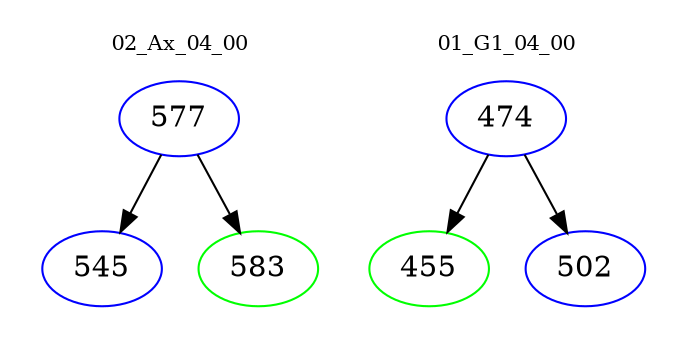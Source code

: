 digraph{
subgraph cluster_0 {
color = white
label = "02_Ax_04_00";
fontsize=10;
T0_577 [label="577", color="blue"]
T0_577 -> T0_545 [color="black"]
T0_545 [label="545", color="blue"]
T0_577 -> T0_583 [color="black"]
T0_583 [label="583", color="green"]
}
subgraph cluster_1 {
color = white
label = "01_G1_04_00";
fontsize=10;
T1_474 [label="474", color="blue"]
T1_474 -> T1_455 [color="black"]
T1_455 [label="455", color="green"]
T1_474 -> T1_502 [color="black"]
T1_502 [label="502", color="blue"]
}
}
